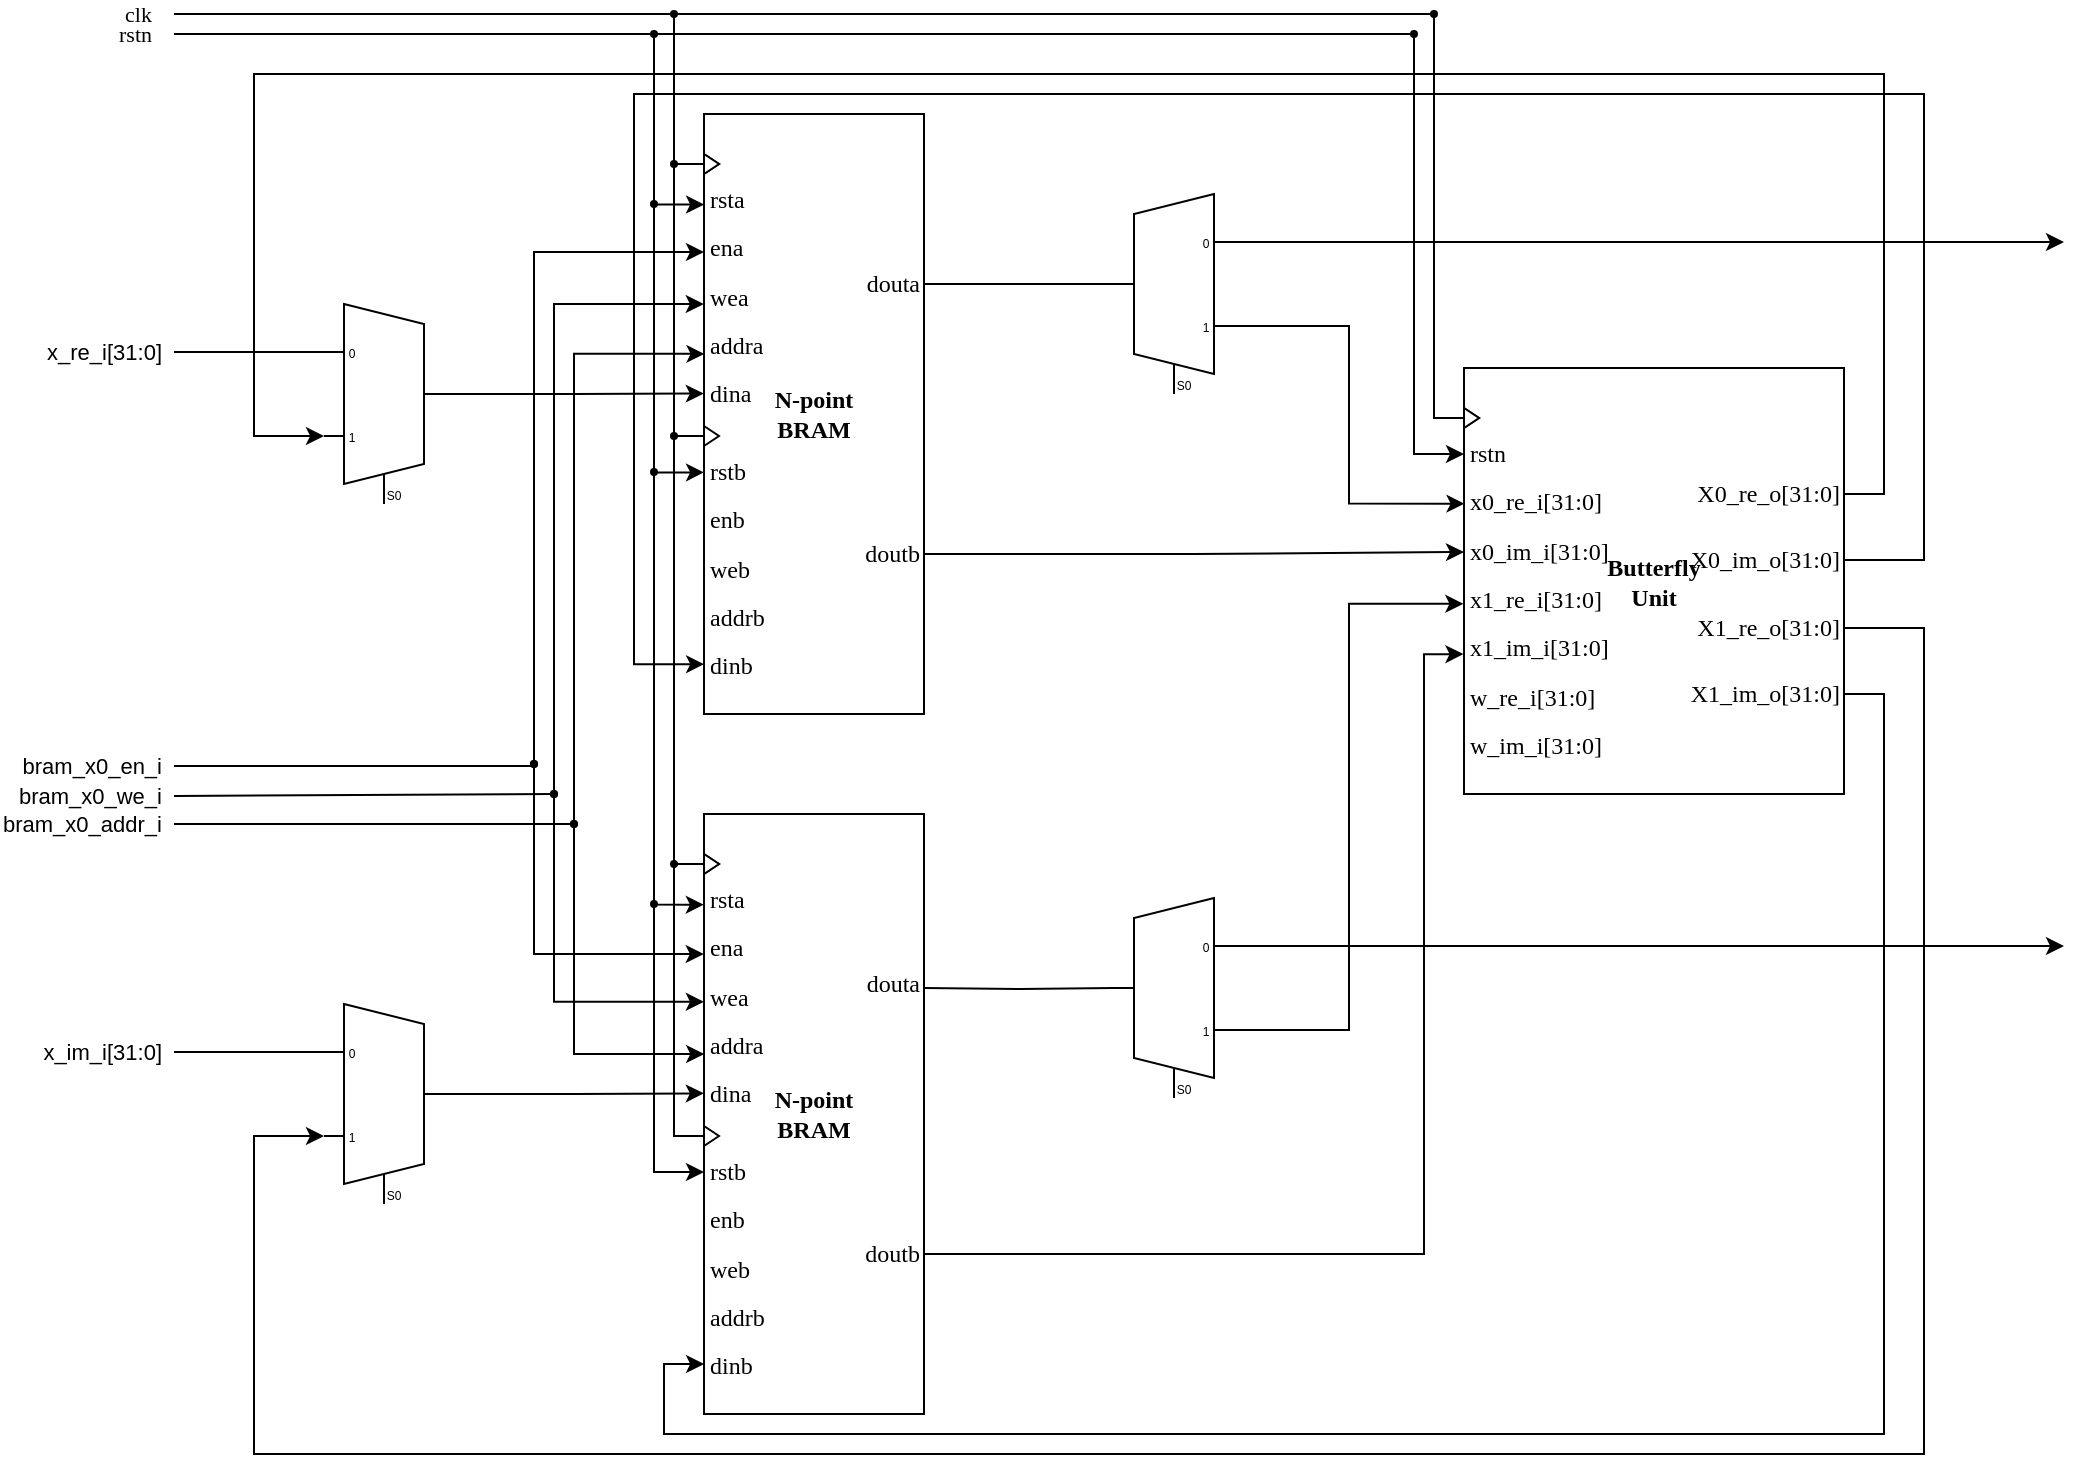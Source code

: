 <mxfile version="25.0.3">
  <diagram name="Page-1" id="Juiqj6YkxCS37qnOwY-p">
    <mxGraphModel dx="2284" dy="766" grid="1" gridSize="5" guides="1" tooltips="1" connect="1" arrows="1" fold="1" page="1" pageScale="1" pageWidth="850" pageHeight="1100" math="0" shadow="0">
      <root>
        <mxCell id="0" />
        <mxCell id="1" parent="0" />
        <mxCell id="6dm7ZZ2Ce49l9A71G7zG-26" value="rsta" style="text;html=1;align=left;verticalAlign=middle;resizable=0;points=[];autosize=1;strokeColor=none;fillColor=none;spacing=0;fontFamily=NewsGotT;spacingLeft=3;spacingRight=-10;spacingBottom=-2;spacingTop=-2;" vertex="1" parent="1">
          <mxGeometry x="310" y="128" width="25" height="20" as="geometry" />
        </mxCell>
        <mxCell id="6dm7ZZ2Ce49l9A71G7zG-27" value="" style="triangle;whiteSpace=wrap;html=1;fontFamily=NewsGotT;movable=1;resizable=1;rotatable=1;deletable=1;editable=1;locked=0;connectable=1;container=0;points=[];" vertex="1" parent="1">
          <mxGeometry x="310" y="115" width="7.5" height="10" as="geometry" />
        </mxCell>
        <mxCell id="6dm7ZZ2Ce49l9A71G7zG-28" value="ena" style="text;html=1;align=left;verticalAlign=middle;resizable=0;points=[];autosize=1;strokeColor=none;fillColor=none;spacing=0;fontFamily=NewsGotT;spacingLeft=3;spacingRight=-10;spacingBottom=-2;spacingTop=-2;" vertex="1" parent="1">
          <mxGeometry x="310" y="152" width="20" height="20" as="geometry" />
        </mxCell>
        <mxCell id="6dm7ZZ2Ce49l9A71G7zG-29" value="wea" style="text;html=1;align=left;verticalAlign=middle;resizable=0;points=[];autosize=1;strokeColor=none;fillColor=none;spacing=0;fontFamily=NewsGotT;spacingLeft=3;spacingRight=-10;spacingBottom=-2;spacingTop=-2;" vertex="1" parent="1">
          <mxGeometry x="310" y="177" width="25" height="20" as="geometry" />
        </mxCell>
        <mxCell id="6dm7ZZ2Ce49l9A71G7zG-30" value="addra" style="text;html=1;align=left;verticalAlign=middle;resizable=0;points=[];autosize=1;strokeColor=none;fillColor=none;fontFamily=NewsGotT;fontSize=12;fontColor=default;spacing=0;spacingLeft=3;spacingRight=-10;spacingBottom=-2;spacingTop=-2;" vertex="1" parent="1">
          <mxGeometry x="310" y="201" width="30" height="20" as="geometry" />
        </mxCell>
        <mxCell id="6dm7ZZ2Ce49l9A71G7zG-31" value="dina" style="text;html=1;align=left;verticalAlign=middle;resizable=0;points=[];autosize=1;strokeColor=none;fillColor=none;fontFamily=NewsGotT;fontSize=12;fontColor=default;spacing=0;spacingLeft=3;spacingRight=-10;spacingBottom=-2;spacingTop=-2;" vertex="1" parent="1">
          <mxGeometry x="310" y="225" width="25" height="20" as="geometry" />
        </mxCell>
        <mxCell id="6dm7ZZ2Ce49l9A71G7zG-32" value="" style="triangle;whiteSpace=wrap;html=1;fontFamily=NewsGotT;movable=1;resizable=1;rotatable=1;deletable=1;editable=1;locked=0;connectable=1;container=0;points=[[0,0.5,0,0,0]];" vertex="1" parent="1">
          <mxGeometry x="310" y="115" width="7.5" height="10" as="geometry" />
        </mxCell>
        <mxCell id="6dm7ZZ2Ce49l9A71G7zG-34" value="rstb" style="text;html=1;align=left;verticalAlign=middle;resizable=0;points=[];autosize=1;strokeColor=none;fillColor=none;spacing=0;fontFamily=NewsGotT;spacingLeft=3;spacingRight=-10;spacingBottom=-2;spacingTop=-2;" vertex="1" parent="1">
          <mxGeometry x="310" y="264" width="25" height="20" as="geometry" />
        </mxCell>
        <mxCell id="6dm7ZZ2Ce49l9A71G7zG-35" value="enb" style="text;html=1;align=left;verticalAlign=middle;resizable=0;points=[];autosize=1;strokeColor=none;fillColor=none;spacing=0;fontFamily=NewsGotT;spacingLeft=3;spacingRight=-10;spacingBottom=-2;spacingTop=-2;" vertex="1" parent="1">
          <mxGeometry x="310" y="288" width="20" height="20" as="geometry" />
        </mxCell>
        <mxCell id="6dm7ZZ2Ce49l9A71G7zG-36" value="web" style="text;html=1;align=left;verticalAlign=middle;resizable=0;points=[];autosize=1;strokeColor=none;fillColor=none;spacing=0;fontFamily=NewsGotT;spacingLeft=3;spacingRight=-10;spacingBottom=-2;spacingTop=-2;" vertex="1" parent="1">
          <mxGeometry x="310" y="313" width="25" height="20" as="geometry" />
        </mxCell>
        <mxCell id="6dm7ZZ2Ce49l9A71G7zG-37" value="addrb" style="text;html=1;align=left;verticalAlign=middle;resizable=0;points=[];autosize=1;strokeColor=none;fillColor=none;fontFamily=NewsGotT;fontSize=12;fontColor=default;spacing=0;spacingLeft=3;spacingRight=-10;spacingBottom=-2;spacingTop=-2;" vertex="1" parent="1">
          <mxGeometry x="310" y="337" width="30" height="20" as="geometry" />
        </mxCell>
        <mxCell id="6dm7ZZ2Ce49l9A71G7zG-38" value="dinb" style="text;html=1;align=left;verticalAlign=middle;resizable=0;points=[];autosize=1;strokeColor=none;fillColor=none;fontFamily=NewsGotT;fontSize=12;fontColor=default;spacing=0;spacingLeft=3;spacingRight=-10;spacingBottom=-2;spacingTop=-2;" vertex="1" parent="1">
          <mxGeometry x="310" y="361" width="25" height="20" as="geometry" />
        </mxCell>
        <mxCell id="6dm7ZZ2Ce49l9A71G7zG-39" value="" style="triangle;whiteSpace=wrap;html=1;fontFamily=NewsGotT;movable=1;resizable=1;rotatable=1;deletable=1;editable=1;locked=0;connectable=1;container=0;points=[[0,0.5,0,0,0]];" vertex="1" parent="1">
          <mxGeometry x="310" y="251" width="7.5" height="10" as="geometry" />
        </mxCell>
        <mxCell id="6dm7ZZ2Ce49l9A71G7zG-46" value="x_re_i[31:0]" style="edgeStyle=orthogonalEdgeStyle;rounded=0;orthogonalLoop=1;jettySize=auto;html=1;entryX=0;entryY=0.21;entryDx=0;entryDy=3;entryPerimeter=0;endArrow=none;endFill=0;align=right;" edge="1" parent="1" target="6dm7ZZ2Ce49l9A71G7zG-1">
          <mxGeometry x="-1" y="5" relative="1" as="geometry">
            <mxPoint x="40" y="209" as="sourcePoint" />
            <Array as="points">
              <mxPoint x="78" y="209" />
            </Array>
            <mxPoint x="-5" y="5" as="offset" />
          </mxGeometry>
        </mxCell>
        <mxCell id="6dm7ZZ2Ce49l9A71G7zG-1" value="" style="shadow=0;dashed=0;align=center;html=1;strokeWidth=1;shape=mxgraph.electrical.abstract.mux2;whiteSpace=wrap;fontFamily=NewsGotT;" vertex="1" parent="1">
          <mxGeometry x="115" y="185" width="60" height="100" as="geometry" />
        </mxCell>
        <mxCell id="6dm7ZZ2Ce49l9A71G7zG-2" value="&lt;b&gt;N-point&lt;br&gt;BRAM&lt;/b&gt;" style="rounded=0;whiteSpace=wrap;html=1;fontFamily=NewsGotT;verticalAlign=middle;" vertex="1" parent="1">
          <mxGeometry x="305" y="90" width="110" height="300" as="geometry" />
        </mxCell>
        <mxCell id="6dm7ZZ2Ce49l9A71G7zG-3" value="rsta" style="text;html=1;align=left;verticalAlign=middle;resizable=0;points=[];autosize=1;strokeColor=none;fillColor=none;spacing=0;fontFamily=NewsGotT;spacingLeft=3;spacingRight=-10;spacingBottom=-2;spacingTop=-2;" vertex="1" parent="1">
          <mxGeometry x="305" y="123" width="25" height="20" as="geometry" />
        </mxCell>
        <mxCell id="6dm7ZZ2Ce49l9A71G7zG-4" value="" style="triangle;whiteSpace=wrap;html=1;fontFamily=NewsGotT;movable=1;resizable=1;rotatable=1;deletable=1;editable=1;locked=0;connectable=1;container=0;points=[];" vertex="1" parent="1">
          <mxGeometry x="305" y="110" width="7.5" height="10" as="geometry" />
        </mxCell>
        <mxCell id="6dm7ZZ2Ce49l9A71G7zG-5" value="ena" style="text;html=1;align=left;verticalAlign=middle;resizable=0;points=[];autosize=1;strokeColor=none;fillColor=none;spacing=0;fontFamily=NewsGotT;spacingLeft=3;spacingRight=-10;spacingBottom=-2;spacingTop=-2;" vertex="1" parent="1">
          <mxGeometry x="305" y="147" width="20" height="20" as="geometry" />
        </mxCell>
        <mxCell id="6dm7ZZ2Ce49l9A71G7zG-6" value="wea" style="text;html=1;align=left;verticalAlign=middle;resizable=0;points=[];autosize=1;strokeColor=none;fillColor=none;spacing=0;fontFamily=NewsGotT;spacingLeft=3;spacingRight=-10;spacingBottom=-2;spacingTop=-2;" vertex="1" parent="1">
          <mxGeometry x="305" y="172" width="25" height="20" as="geometry" />
        </mxCell>
        <mxCell id="6dm7ZZ2Ce49l9A71G7zG-7" value="addra" style="text;html=1;align=left;verticalAlign=middle;resizable=0;points=[];autosize=1;strokeColor=none;fillColor=none;fontFamily=NewsGotT;fontSize=12;fontColor=default;spacing=0;spacingLeft=3;spacingRight=-10;spacingBottom=-2;spacingTop=-2;" vertex="1" parent="1">
          <mxGeometry x="305" y="196" width="30" height="20" as="geometry" />
        </mxCell>
        <mxCell id="6dm7ZZ2Ce49l9A71G7zG-8" value="dina" style="text;html=1;align=left;verticalAlign=middle;resizable=0;points=[];autosize=1;strokeColor=none;fillColor=none;fontFamily=NewsGotT;fontSize=12;fontColor=default;spacing=0;spacingLeft=3;spacingRight=-10;spacingBottom=-2;spacingTop=-2;" vertex="1" parent="1">
          <mxGeometry x="305" y="220" width="25" height="20" as="geometry" />
        </mxCell>
        <mxCell id="6dm7ZZ2Ce49l9A71G7zG-9" value="" style="triangle;whiteSpace=wrap;html=1;fontFamily=NewsGotT;movable=1;resizable=1;rotatable=1;deletable=1;editable=1;locked=0;connectable=1;container=0;points=[[0,0.5,0,0,0]];" vertex="1" parent="1">
          <mxGeometry x="305" y="110" width="7.5" height="10" as="geometry" />
        </mxCell>
        <mxCell id="6dm7ZZ2Ce49l9A71G7zG-11" value="douta" style="text;html=1;align=right;verticalAlign=middle;resizable=0;points=[];autosize=1;strokeColor=none;fillColor=none;fontFamily=NewsGotT;fontSize=12;fontColor=default;spacing=0;spacingRight=3;spacingLeft=-9;spacingBottom=-2;spacingTop=-2;" vertex="1" parent="1">
          <mxGeometry x="385" y="165" width="30" height="20" as="geometry" />
        </mxCell>
        <mxCell id="6dm7ZZ2Ce49l9A71G7zG-12" value="rstb" style="text;html=1;align=left;verticalAlign=middle;resizable=0;points=[];autosize=1;strokeColor=none;fillColor=none;spacing=0;fontFamily=NewsGotT;spacingLeft=3;spacingRight=-10;spacingBottom=-2;spacingTop=-2;" vertex="1" parent="1">
          <mxGeometry x="305" y="259" width="25" height="20" as="geometry" />
        </mxCell>
        <mxCell id="6dm7ZZ2Ce49l9A71G7zG-13" value="enb" style="text;html=1;align=left;verticalAlign=middle;resizable=0;points=[];autosize=1;strokeColor=none;fillColor=none;spacing=0;fontFamily=NewsGotT;spacingLeft=3;spacingRight=-10;spacingBottom=-2;spacingTop=-2;" vertex="1" parent="1">
          <mxGeometry x="305" y="283" width="20" height="20" as="geometry" />
        </mxCell>
        <mxCell id="6dm7ZZ2Ce49l9A71G7zG-14" value="web" style="text;html=1;align=left;verticalAlign=middle;resizable=0;points=[];autosize=1;strokeColor=none;fillColor=none;spacing=0;fontFamily=NewsGotT;spacingLeft=3;spacingRight=-10;spacingBottom=-2;spacingTop=-2;" vertex="1" parent="1">
          <mxGeometry x="305" y="308" width="25" height="20" as="geometry" />
        </mxCell>
        <mxCell id="6dm7ZZ2Ce49l9A71G7zG-15" value="addrb" style="text;html=1;align=left;verticalAlign=middle;resizable=0;points=[];autosize=1;strokeColor=none;fillColor=none;fontFamily=NewsGotT;fontSize=12;fontColor=default;spacing=0;spacingLeft=3;spacingRight=-10;spacingBottom=-2;spacingTop=-2;" vertex="1" parent="1">
          <mxGeometry x="305" y="332" width="30" height="20" as="geometry" />
        </mxCell>
        <mxCell id="6dm7ZZ2Ce49l9A71G7zG-16" value="dinb" style="text;html=1;align=left;verticalAlign=middle;resizable=0;points=[];autosize=1;strokeColor=none;fillColor=none;fontFamily=NewsGotT;fontSize=12;fontColor=default;spacing=0;spacingLeft=3;spacingRight=-10;spacingBottom=-2;spacingTop=-2;" vertex="1" parent="1">
          <mxGeometry x="305" y="356" width="25" height="20" as="geometry" />
        </mxCell>
        <mxCell id="6dm7ZZ2Ce49l9A71G7zG-17" value="" style="triangle;whiteSpace=wrap;html=1;fontFamily=NewsGotT;movable=1;resizable=1;rotatable=1;deletable=1;editable=1;locked=0;connectable=1;container=0;points=[[0,0.5,0,0,0]];" vertex="1" parent="1">
          <mxGeometry x="305" y="246" width="7.5" height="10" as="geometry" />
        </mxCell>
        <mxCell id="6dm7ZZ2Ce49l9A71G7zG-18" value="doutb" style="text;html=1;align=right;verticalAlign=middle;resizable=0;points=[];autosize=1;strokeColor=none;fillColor=none;fontFamily=NewsGotT;fontSize=12;fontColor=default;spacing=0;spacingRight=3;spacingLeft=-9;spacingBottom=-2;spacingTop=-2;" vertex="1" parent="1">
          <mxGeometry x="385" y="300" width="30" height="20" as="geometry" />
        </mxCell>
        <mxCell id="6dm7ZZ2Ce49l9A71G7zG-19" value="clk" style="endArrow=none;html=1;rounded=0;align=right;fontFamily=NewsGotT;" edge="1" parent="1">
          <mxGeometry x="-1" y="-10" width="50" height="50" relative="1" as="geometry">
            <mxPoint x="40" y="40" as="sourcePoint" />
            <mxPoint x="670" y="40" as="targetPoint" />
            <mxPoint x="-10" y="-10" as="offset" />
          </mxGeometry>
        </mxCell>
        <mxCell id="6dm7ZZ2Ce49l9A71G7zG-20" value="rstn" style="endArrow=none;html=1;rounded=0;align=right;labelBackgroundColor=none;fontFamily=NewsGotT;" edge="1" parent="1">
          <mxGeometry x="-1" y="-10" width="50" height="50" relative="1" as="geometry">
            <mxPoint x="40" y="50" as="sourcePoint" />
            <mxPoint x="660" y="50" as="targetPoint" />
            <mxPoint x="-10" y="-10" as="offset" />
          </mxGeometry>
        </mxCell>
        <mxCell id="6dm7ZZ2Ce49l9A71G7zG-21" value="" style="endArrow=none;html=1;rounded=0;entryX=0;entryY=0.5;entryDx=0;entryDy=0;entryPerimeter=0;edgeStyle=orthogonalEdgeStyle;startArrow=oval;startFill=1;startSize=3;" edge="1" parent="1" target="6dm7ZZ2Ce49l9A71G7zG-9">
          <mxGeometry width="50" height="50" relative="1" as="geometry">
            <mxPoint x="290" y="40" as="sourcePoint" />
            <mxPoint x="285" y="120" as="targetPoint" />
            <Array as="points">
              <mxPoint x="290" y="40" />
              <mxPoint x="290" y="115" />
            </Array>
          </mxGeometry>
        </mxCell>
        <mxCell id="6dm7ZZ2Ce49l9A71G7zG-22" value="" style="endArrow=none;html=1;rounded=0;entryX=0;entryY=0.5;entryDx=0;entryDy=0;entryPerimeter=0;edgeStyle=orthogonalEdgeStyle;startArrow=oval;startFill=1;startSize=3;fontFamily=NewsGotT;" edge="1" parent="1" target="6dm7ZZ2Ce49l9A71G7zG-17">
          <mxGeometry width="50" height="50" relative="1" as="geometry">
            <mxPoint x="290" y="115" as="sourcePoint" />
            <mxPoint x="305" y="190" as="targetPoint" />
            <Array as="points">
              <mxPoint x="290" y="115" />
              <mxPoint x="290" y="251" />
            </Array>
          </mxGeometry>
        </mxCell>
        <mxCell id="6dm7ZZ2Ce49l9A71G7zG-23" value="" style="endArrow=classic;html=1;rounded=0;edgeStyle=orthogonalEdgeStyle;startArrow=oval;startFill=1;startSize=3;entryX=0.002;entryY=0.612;entryDx=0;entryDy=0;entryPerimeter=0;endFill=1;" edge="1" parent="1" target="6dm7ZZ2Ce49l9A71G7zG-3">
          <mxGeometry width="50" height="50" relative="1" as="geometry">
            <mxPoint x="280" y="50" as="sourcePoint" />
            <mxPoint x="305" y="134" as="targetPoint" />
            <Array as="points">
              <mxPoint x="280" y="50" />
              <mxPoint x="280" y="135" />
            </Array>
          </mxGeometry>
        </mxCell>
        <mxCell id="6dm7ZZ2Ce49l9A71G7zG-24" value="" style="endArrow=classic;html=1;rounded=0;edgeStyle=orthogonalEdgeStyle;startArrow=oval;startFill=1;startSize=3;entryX=0.001;entryY=0.51;entryDx=0;entryDy=0;entryPerimeter=0;endFill=1;fontFamily=NewsGotT;" edge="1" parent="1" target="6dm7ZZ2Ce49l9A71G7zG-12">
          <mxGeometry width="50" height="50" relative="1" as="geometry">
            <mxPoint x="280" y="134.99" as="sourcePoint" />
            <mxPoint x="305" y="219.99" as="targetPoint" />
            <Array as="points">
              <mxPoint x="280" y="269" />
            </Array>
          </mxGeometry>
        </mxCell>
        <mxCell id="6dm7ZZ2Ce49l9A71G7zG-42" style="edgeStyle=orthogonalEdgeStyle;rounded=0;orthogonalLoop=1;jettySize=auto;html=1;exitX=1;exitY=0.5;exitDx=0;exitDy=-5;exitPerimeter=0;entryX=-0.005;entryY=0.489;entryDx=0;entryDy=0;entryPerimeter=0;" edge="1" parent="1" source="6dm7ZZ2Ce49l9A71G7zG-1" target="6dm7ZZ2Ce49l9A71G7zG-8">
          <mxGeometry relative="1" as="geometry" />
        </mxCell>
        <mxCell id="6dm7ZZ2Ce49l9A71G7zG-117" style="edgeStyle=orthogonalEdgeStyle;rounded=0;orthogonalLoop=1;jettySize=auto;html=1;exitX=1;exitY=0.21;exitDx=0;exitDy=3;exitPerimeter=0;" edge="1" parent="1" source="6dm7ZZ2Ce49l9A71G7zG-44">
          <mxGeometry relative="1" as="geometry">
            <mxPoint x="985" y="154" as="targetPoint" />
          </mxGeometry>
        </mxCell>
        <mxCell id="6dm7ZZ2Ce49l9A71G7zG-44" value="" style="shadow=0;dashed=0;align=center;html=1;strokeWidth=1;shape=mxgraph.electrical.abstract.mux2;operation=demux;whiteSpace=wrap;fontFamily=NewsGotT;" vertex="1" parent="1">
          <mxGeometry x="510" y="130" width="60" height="100" as="geometry" />
        </mxCell>
        <mxCell id="6dm7ZZ2Ce49l9A71G7zG-45" style="edgeStyle=orthogonalEdgeStyle;rounded=0;orthogonalLoop=1;jettySize=auto;html=1;entryX=0;entryY=0.45;entryDx=0;entryDy=0;entryPerimeter=0;endArrow=none;endFill=0;" edge="1" parent="1" source="6dm7ZZ2Ce49l9A71G7zG-11" target="6dm7ZZ2Ce49l9A71G7zG-44">
          <mxGeometry relative="1" as="geometry" />
        </mxCell>
        <mxCell id="6dm7ZZ2Ce49l9A71G7zG-47" value="rsta" style="text;html=1;align=left;verticalAlign=middle;resizable=0;points=[];autosize=1;strokeColor=none;fillColor=none;spacing=0;fontFamily=NewsGotT;spacingLeft=3;spacingRight=-10;spacingBottom=-2;spacingTop=-2;" vertex="1" parent="1">
          <mxGeometry x="310" y="478" width="25" height="20" as="geometry" />
        </mxCell>
        <mxCell id="6dm7ZZ2Ce49l9A71G7zG-48" value="" style="triangle;whiteSpace=wrap;html=1;fontFamily=NewsGotT;movable=1;resizable=1;rotatable=1;deletable=1;editable=1;locked=0;connectable=1;container=0;points=[];" vertex="1" parent="1">
          <mxGeometry x="310" y="465" width="7.5" height="10" as="geometry" />
        </mxCell>
        <mxCell id="6dm7ZZ2Ce49l9A71G7zG-49" value="ena" style="text;html=1;align=left;verticalAlign=middle;resizable=0;points=[];autosize=1;strokeColor=none;fillColor=none;spacing=0;fontFamily=NewsGotT;spacingLeft=3;spacingRight=-10;spacingBottom=-2;spacingTop=-2;" vertex="1" parent="1">
          <mxGeometry x="310" y="502" width="20" height="20" as="geometry" />
        </mxCell>
        <mxCell id="6dm7ZZ2Ce49l9A71G7zG-50" value="wea" style="text;html=1;align=left;verticalAlign=middle;resizable=0;points=[];autosize=1;strokeColor=none;fillColor=none;spacing=0;fontFamily=NewsGotT;spacingLeft=3;spacingRight=-10;spacingBottom=-2;spacingTop=-2;" vertex="1" parent="1">
          <mxGeometry x="310" y="527" width="25" height="20" as="geometry" />
        </mxCell>
        <mxCell id="6dm7ZZ2Ce49l9A71G7zG-51" value="addra" style="text;html=1;align=left;verticalAlign=middle;resizable=0;points=[];autosize=1;strokeColor=none;fillColor=none;fontFamily=NewsGotT;fontSize=12;fontColor=default;spacing=0;spacingLeft=3;spacingRight=-10;spacingBottom=-2;spacingTop=-2;" vertex="1" parent="1">
          <mxGeometry x="310" y="551" width="30" height="20" as="geometry" />
        </mxCell>
        <mxCell id="6dm7ZZ2Ce49l9A71G7zG-52" value="dina" style="text;html=1;align=left;verticalAlign=middle;resizable=0;points=[];autosize=1;strokeColor=none;fillColor=none;fontFamily=NewsGotT;fontSize=12;fontColor=default;spacing=0;spacingLeft=3;spacingRight=-10;spacingBottom=-2;spacingTop=-2;" vertex="1" parent="1">
          <mxGeometry x="310" y="575" width="25" height="20" as="geometry" />
        </mxCell>
        <mxCell id="6dm7ZZ2Ce49l9A71G7zG-53" value="" style="triangle;whiteSpace=wrap;html=1;fontFamily=NewsGotT;movable=1;resizable=1;rotatable=1;deletable=1;editable=1;locked=0;connectable=1;container=0;points=[[0,0.5,0,0,0]];" vertex="1" parent="1">
          <mxGeometry x="310" y="465" width="7.5" height="10" as="geometry" />
        </mxCell>
        <mxCell id="6dm7ZZ2Ce49l9A71G7zG-54" value="rstb" style="text;html=1;align=left;verticalAlign=middle;resizable=0;points=[];autosize=1;strokeColor=none;fillColor=none;spacing=0;fontFamily=NewsGotT;spacingLeft=3;spacingRight=-10;spacingBottom=-2;spacingTop=-2;" vertex="1" parent="1">
          <mxGeometry x="310" y="614" width="25" height="20" as="geometry" />
        </mxCell>
        <mxCell id="6dm7ZZ2Ce49l9A71G7zG-55" value="enb" style="text;html=1;align=left;verticalAlign=middle;resizable=0;points=[];autosize=1;strokeColor=none;fillColor=none;spacing=0;fontFamily=NewsGotT;spacingLeft=3;spacingRight=-10;spacingBottom=-2;spacingTop=-2;" vertex="1" parent="1">
          <mxGeometry x="310" y="638" width="20" height="20" as="geometry" />
        </mxCell>
        <mxCell id="6dm7ZZ2Ce49l9A71G7zG-56" value="web" style="text;html=1;align=left;verticalAlign=middle;resizable=0;points=[];autosize=1;strokeColor=none;fillColor=none;spacing=0;fontFamily=NewsGotT;spacingLeft=3;spacingRight=-10;spacingBottom=-2;spacingTop=-2;" vertex="1" parent="1">
          <mxGeometry x="310" y="663" width="25" height="20" as="geometry" />
        </mxCell>
        <mxCell id="6dm7ZZ2Ce49l9A71G7zG-57" value="addrb" style="text;html=1;align=left;verticalAlign=middle;resizable=0;points=[];autosize=1;strokeColor=none;fillColor=none;fontFamily=NewsGotT;fontSize=12;fontColor=default;spacing=0;spacingLeft=3;spacingRight=-10;spacingBottom=-2;spacingTop=-2;" vertex="1" parent="1">
          <mxGeometry x="310" y="687" width="30" height="20" as="geometry" />
        </mxCell>
        <mxCell id="6dm7ZZ2Ce49l9A71G7zG-58" value="dinb" style="text;html=1;align=left;verticalAlign=middle;resizable=0;points=[];autosize=1;strokeColor=none;fillColor=none;fontFamily=NewsGotT;fontSize=12;fontColor=default;spacing=0;spacingLeft=3;spacingRight=-10;spacingBottom=-2;spacingTop=-2;" vertex="1" parent="1">
          <mxGeometry x="310" y="711" width="25" height="20" as="geometry" />
        </mxCell>
        <mxCell id="6dm7ZZ2Ce49l9A71G7zG-59" value="" style="triangle;whiteSpace=wrap;html=1;fontFamily=NewsGotT;movable=1;resizable=1;rotatable=1;deletable=1;editable=1;locked=0;connectable=1;container=0;points=[[0,0.5,0,0,0]];" vertex="1" parent="1">
          <mxGeometry x="310" y="601" width="7.5" height="10" as="geometry" />
        </mxCell>
        <mxCell id="6dm7ZZ2Ce49l9A71G7zG-60" value="&lt;b&gt;N-point&lt;br&gt;BRAM&lt;/b&gt;" style="rounded=0;whiteSpace=wrap;html=1;fontFamily=NewsGotT;verticalAlign=middle;" vertex="1" parent="1">
          <mxGeometry x="305" y="440" width="110" height="300" as="geometry" />
        </mxCell>
        <mxCell id="6dm7ZZ2Ce49l9A71G7zG-61" value="rsta" style="text;html=1;align=left;verticalAlign=middle;resizable=0;points=[];autosize=1;strokeColor=none;fillColor=none;spacing=0;fontFamily=NewsGotT;spacingLeft=3;spacingRight=-10;spacingBottom=-2;spacingTop=-2;" vertex="1" parent="1">
          <mxGeometry x="305" y="473" width="25" height="20" as="geometry" />
        </mxCell>
        <mxCell id="6dm7ZZ2Ce49l9A71G7zG-62" value="" style="triangle;whiteSpace=wrap;html=1;fontFamily=NewsGotT;movable=1;resizable=1;rotatable=1;deletable=1;editable=1;locked=0;connectable=1;container=0;points=[];" vertex="1" parent="1">
          <mxGeometry x="305" y="460" width="7.5" height="10" as="geometry" />
        </mxCell>
        <mxCell id="6dm7ZZ2Ce49l9A71G7zG-63" value="ena" style="text;html=1;align=left;verticalAlign=middle;resizable=0;points=[];autosize=1;strokeColor=none;fillColor=none;spacing=0;fontFamily=NewsGotT;spacingLeft=3;spacingRight=-10;spacingBottom=-2;spacingTop=-2;" vertex="1" parent="1">
          <mxGeometry x="305" y="497" width="20" height="20" as="geometry" />
        </mxCell>
        <mxCell id="6dm7ZZ2Ce49l9A71G7zG-64" value="wea" style="text;html=1;align=left;verticalAlign=middle;resizable=0;points=[];autosize=1;strokeColor=none;fillColor=none;spacing=0;fontFamily=NewsGotT;spacingLeft=3;spacingRight=-10;spacingBottom=-2;spacingTop=-2;" vertex="1" parent="1">
          <mxGeometry x="305" y="522" width="25" height="20" as="geometry" />
        </mxCell>
        <mxCell id="6dm7ZZ2Ce49l9A71G7zG-65" value="addra" style="text;html=1;align=left;verticalAlign=middle;resizable=0;points=[];autosize=1;strokeColor=none;fillColor=none;fontFamily=NewsGotT;fontSize=12;fontColor=default;spacing=0;spacingLeft=3;spacingRight=-10;spacingBottom=-2;spacingTop=-2;" vertex="1" parent="1">
          <mxGeometry x="305" y="546" width="30" height="20" as="geometry" />
        </mxCell>
        <mxCell id="6dm7ZZ2Ce49l9A71G7zG-66" value="dina" style="text;html=1;align=left;verticalAlign=middle;resizable=0;points=[];autosize=1;strokeColor=none;fillColor=none;fontFamily=NewsGotT;fontSize=12;fontColor=default;spacing=0;spacingLeft=3;spacingRight=-10;spacingBottom=-2;spacingTop=-2;" vertex="1" parent="1">
          <mxGeometry x="305" y="570" width="25" height="20" as="geometry" />
        </mxCell>
        <mxCell id="6dm7ZZ2Ce49l9A71G7zG-67" value="" style="triangle;whiteSpace=wrap;html=1;fontFamily=NewsGotT;movable=1;resizable=1;rotatable=1;deletable=1;editable=1;locked=0;connectable=1;container=0;points=[[0,0.5,0,0,0]];" vertex="1" parent="1">
          <mxGeometry x="305" y="460" width="7.5" height="10" as="geometry" />
        </mxCell>
        <mxCell id="6dm7ZZ2Ce49l9A71G7zG-68" value="douta" style="text;html=1;align=right;verticalAlign=middle;resizable=0;points=[];autosize=1;strokeColor=none;fillColor=none;fontFamily=NewsGotT;fontSize=12;fontColor=default;spacing=0;spacingRight=3;spacingLeft=-9;spacingBottom=-2;spacingTop=-2;" vertex="1" parent="1">
          <mxGeometry x="385" y="515" width="30" height="20" as="geometry" />
        </mxCell>
        <mxCell id="6dm7ZZ2Ce49l9A71G7zG-69" value="rstb" style="text;html=1;align=left;verticalAlign=middle;resizable=0;points=[];autosize=1;strokeColor=none;fillColor=none;spacing=0;fontFamily=NewsGotT;spacingLeft=3;spacingRight=-10;spacingBottom=-2;spacingTop=-2;" vertex="1" parent="1">
          <mxGeometry x="305" y="609" width="25" height="20" as="geometry" />
        </mxCell>
        <mxCell id="6dm7ZZ2Ce49l9A71G7zG-70" value="enb" style="text;html=1;align=left;verticalAlign=middle;resizable=0;points=[];autosize=1;strokeColor=none;fillColor=none;spacing=0;fontFamily=NewsGotT;spacingLeft=3;spacingRight=-10;spacingBottom=-2;spacingTop=-2;" vertex="1" parent="1">
          <mxGeometry x="305" y="633" width="20" height="20" as="geometry" />
        </mxCell>
        <mxCell id="6dm7ZZ2Ce49l9A71G7zG-71" value="web" style="text;html=1;align=left;verticalAlign=middle;resizable=0;points=[];autosize=1;strokeColor=none;fillColor=none;spacing=0;fontFamily=NewsGotT;spacingLeft=3;spacingRight=-10;spacingBottom=-2;spacingTop=-2;" vertex="1" parent="1">
          <mxGeometry x="305" y="658" width="25" height="20" as="geometry" />
        </mxCell>
        <mxCell id="6dm7ZZ2Ce49l9A71G7zG-72" value="addrb" style="text;html=1;align=left;verticalAlign=middle;resizable=0;points=[];autosize=1;strokeColor=none;fillColor=none;fontFamily=NewsGotT;fontSize=12;fontColor=default;spacing=0;spacingLeft=3;spacingRight=-10;spacingBottom=-2;spacingTop=-2;" vertex="1" parent="1">
          <mxGeometry x="305" y="682" width="30" height="20" as="geometry" />
        </mxCell>
        <mxCell id="6dm7ZZ2Ce49l9A71G7zG-73" value="dinb" style="text;html=1;align=left;verticalAlign=middle;resizable=0;points=[];autosize=1;strokeColor=none;fillColor=none;fontFamily=NewsGotT;fontSize=12;fontColor=default;spacing=0;spacingLeft=3;spacingRight=-10;spacingBottom=-2;spacingTop=-2;" vertex="1" parent="1">
          <mxGeometry x="305" y="706" width="25" height="20" as="geometry" />
        </mxCell>
        <mxCell id="6dm7ZZ2Ce49l9A71G7zG-74" value="" style="triangle;whiteSpace=wrap;html=1;fontFamily=NewsGotT;movable=1;resizable=1;rotatable=1;deletable=1;editable=1;locked=0;connectable=1;container=0;points=[[0,0.5,0,0,0]];" vertex="1" parent="1">
          <mxGeometry x="305" y="596" width="7.5" height="10" as="geometry" />
        </mxCell>
        <mxCell id="6dm7ZZ2Ce49l9A71G7zG-75" value="doutb" style="text;html=1;align=right;verticalAlign=middle;resizable=0;points=[];autosize=1;strokeColor=none;fillColor=none;fontFamily=NewsGotT;fontSize=12;fontColor=default;spacing=0;spacingRight=3;spacingLeft=-9;spacingBottom=-2;spacingTop=-2;" vertex="1" parent="1">
          <mxGeometry x="385" y="650" width="30" height="20" as="geometry" />
        </mxCell>
        <mxCell id="6dm7ZZ2Ce49l9A71G7zG-76" value="" style="endArrow=classic;html=1;rounded=0;edgeStyle=orthogonalEdgeStyle;startArrow=oval;startFill=1;startSize=3;entryX=-0.004;entryY=0.617;entryDx=0;entryDy=0;entryPerimeter=0;endFill=1;fontFamily=NewsGotT;" edge="1" parent="1" target="6dm7ZZ2Ce49l9A71G7zG-61">
          <mxGeometry width="50" height="50" relative="1" as="geometry">
            <mxPoint x="280" y="269" as="sourcePoint" />
            <mxPoint x="305" y="403.01" as="targetPoint" />
            <Array as="points">
              <mxPoint x="280" y="485" />
            </Array>
          </mxGeometry>
        </mxCell>
        <mxCell id="6dm7ZZ2Ce49l9A71G7zG-77" value="" style="endArrow=classic;html=1;rounded=0;edgeStyle=orthogonalEdgeStyle;startArrow=oval;startFill=1;startSize=3;entryX=0.001;entryY=0.51;entryDx=0;entryDy=0;entryPerimeter=0;endFill=1;fontFamily=NewsGotT;" edge="1" parent="1">
          <mxGeometry width="50" height="50" relative="1" as="geometry">
            <mxPoint x="280" y="485" as="sourcePoint" />
            <mxPoint x="305" y="619.01" as="targetPoint" />
            <Array as="points">
              <mxPoint x="280" y="619.01" />
            </Array>
          </mxGeometry>
        </mxCell>
        <mxCell id="6dm7ZZ2Ce49l9A71G7zG-78" value="" style="endArrow=none;html=1;rounded=0;entryX=0;entryY=0.5;entryDx=0;entryDy=0;entryPerimeter=0;edgeStyle=orthogonalEdgeStyle;startArrow=oval;startFill=1;startSize=3;fontFamily=NewsGotT;" edge="1" parent="1" target="6dm7ZZ2Ce49l9A71G7zG-67">
          <mxGeometry width="50" height="50" relative="1" as="geometry">
            <mxPoint x="290" y="251" as="sourcePoint" />
            <mxPoint x="305" y="387" as="targetPoint" />
            <Array as="points">
              <mxPoint x="290" y="465" />
            </Array>
          </mxGeometry>
        </mxCell>
        <mxCell id="6dm7ZZ2Ce49l9A71G7zG-79" value="" style="endArrow=none;html=1;rounded=0;entryX=0;entryY=0.5;entryDx=0;entryDy=0;entryPerimeter=0;edgeStyle=orthogonalEdgeStyle;startArrow=oval;startFill=1;startSize=3;fontFamily=NewsGotT;" edge="1" parent="1">
          <mxGeometry width="50" height="50" relative="1" as="geometry">
            <mxPoint x="290" y="465" as="sourcePoint" />
            <mxPoint x="305" y="601" as="targetPoint" />
            <Array as="points">
              <mxPoint x="290" y="465" />
              <mxPoint x="290" y="601" />
            </Array>
          </mxGeometry>
        </mxCell>
        <mxCell id="6dm7ZZ2Ce49l9A71G7zG-81" value="x_im_i[31:0]" style="edgeStyle=orthogonalEdgeStyle;rounded=0;orthogonalLoop=1;jettySize=auto;html=1;entryX=0;entryY=0.21;entryDx=0;entryDy=3;entryPerimeter=0;endArrow=none;endFill=0;align=right;" edge="1" parent="1" target="6dm7ZZ2Ce49l9A71G7zG-82">
          <mxGeometry x="-1" y="5" relative="1" as="geometry">
            <mxPoint x="40" y="559" as="sourcePoint" />
            <Array as="points">
              <mxPoint x="78" y="559" />
            </Array>
            <mxPoint x="-5" y="5" as="offset" />
          </mxGeometry>
        </mxCell>
        <mxCell id="6dm7ZZ2Ce49l9A71G7zG-82" value="" style="shadow=0;dashed=0;align=center;html=1;strokeWidth=1;shape=mxgraph.electrical.abstract.mux2;whiteSpace=wrap;fontFamily=NewsGotT;" vertex="1" parent="1">
          <mxGeometry x="115" y="535" width="60" height="100" as="geometry" />
        </mxCell>
        <mxCell id="6dm7ZZ2Ce49l9A71G7zG-83" style="edgeStyle=orthogonalEdgeStyle;rounded=0;orthogonalLoop=1;jettySize=auto;html=1;exitX=1;exitY=0.5;exitDx=0;exitDy=-5;exitPerimeter=0;entryX=-0.004;entryY=0.484;entryDx=0;entryDy=0;entryPerimeter=0;" edge="1" parent="1" source="6dm7ZZ2Ce49l9A71G7zG-82" target="6dm7ZZ2Ce49l9A71G7zG-66">
          <mxGeometry relative="1" as="geometry" />
        </mxCell>
        <mxCell id="6dm7ZZ2Ce49l9A71G7zG-118" style="edgeStyle=orthogonalEdgeStyle;rounded=0;orthogonalLoop=1;jettySize=auto;html=1;exitX=1;exitY=0.21;exitDx=0;exitDy=3;exitPerimeter=0;" edge="1" parent="1" source="6dm7ZZ2Ce49l9A71G7zG-84">
          <mxGeometry relative="1" as="geometry">
            <mxPoint x="985" y="506" as="targetPoint" />
            <Array as="points">
              <mxPoint x="980" y="506" />
              <mxPoint x="980" y="506" />
            </Array>
          </mxGeometry>
        </mxCell>
        <mxCell id="6dm7ZZ2Ce49l9A71G7zG-84" value="" style="shadow=0;dashed=0;align=center;html=1;strokeWidth=1;shape=mxgraph.electrical.abstract.mux2;operation=demux;whiteSpace=wrap;fontFamily=NewsGotT;" vertex="1" parent="1">
          <mxGeometry x="510" y="482" width="60" height="100" as="geometry" />
        </mxCell>
        <mxCell id="6dm7ZZ2Ce49l9A71G7zG-85" style="edgeStyle=orthogonalEdgeStyle;rounded=0;orthogonalLoop=1;jettySize=auto;html=1;entryX=0;entryY=0.45;entryDx=0;entryDy=0;entryPerimeter=0;endArrow=none;endFill=0;" edge="1" parent="1" target="6dm7ZZ2Ce49l9A71G7zG-84">
          <mxGeometry relative="1" as="geometry">
            <mxPoint x="415" y="527" as="sourcePoint" />
          </mxGeometry>
        </mxCell>
        <mxCell id="6dm7ZZ2Ce49l9A71G7zG-87" value="rsta" style="text;html=1;align=left;verticalAlign=middle;resizable=0;points=[];autosize=1;strokeColor=none;fillColor=none;spacing=0;fontFamily=NewsGotT;spacingLeft=3;spacingRight=-10;spacingBottom=-2;spacingTop=-2;" vertex="1" parent="1">
          <mxGeometry x="690" y="255" width="25" height="20" as="geometry" />
        </mxCell>
        <mxCell id="6dm7ZZ2Ce49l9A71G7zG-88" value="" style="triangle;whiteSpace=wrap;html=1;fontFamily=NewsGotT;movable=1;resizable=1;rotatable=1;deletable=1;editable=1;locked=0;connectable=1;container=0;points=[];" vertex="1" parent="1">
          <mxGeometry x="690" y="242" width="7.5" height="10" as="geometry" />
        </mxCell>
        <mxCell id="6dm7ZZ2Ce49l9A71G7zG-89" value="ena" style="text;html=1;align=left;verticalAlign=middle;resizable=0;points=[];autosize=1;strokeColor=none;fillColor=none;spacing=0;fontFamily=NewsGotT;spacingLeft=3;spacingRight=-10;spacingBottom=-2;spacingTop=-2;" vertex="1" parent="1">
          <mxGeometry x="690" y="279" width="20" height="20" as="geometry" />
        </mxCell>
        <mxCell id="6dm7ZZ2Ce49l9A71G7zG-90" value="wea" style="text;html=1;align=left;verticalAlign=middle;resizable=0;points=[];autosize=1;strokeColor=none;fillColor=none;spacing=0;fontFamily=NewsGotT;spacingLeft=3;spacingRight=-10;spacingBottom=-2;spacingTop=-2;" vertex="1" parent="1">
          <mxGeometry x="690" y="304" width="25" height="20" as="geometry" />
        </mxCell>
        <mxCell id="6dm7ZZ2Ce49l9A71G7zG-91" value="addra" style="text;html=1;align=left;verticalAlign=middle;resizable=0;points=[];autosize=1;strokeColor=none;fillColor=none;fontFamily=NewsGotT;fontSize=12;fontColor=default;spacing=0;spacingLeft=3;spacingRight=-10;spacingBottom=-2;spacingTop=-2;" vertex="1" parent="1">
          <mxGeometry x="690" y="328" width="30" height="20" as="geometry" />
        </mxCell>
        <mxCell id="6dm7ZZ2Ce49l9A71G7zG-92" value="dina" style="text;html=1;align=left;verticalAlign=middle;resizable=0;points=[];autosize=1;strokeColor=none;fillColor=none;fontFamily=NewsGotT;fontSize=12;fontColor=default;spacing=0;spacingLeft=3;spacingRight=-10;spacingBottom=-2;spacingTop=-2;" vertex="1" parent="1">
          <mxGeometry x="690" y="352" width="25" height="20" as="geometry" />
        </mxCell>
        <mxCell id="6dm7ZZ2Ce49l9A71G7zG-93" value="" style="triangle;whiteSpace=wrap;html=1;fontFamily=NewsGotT;movable=1;resizable=1;rotatable=1;deletable=1;editable=1;locked=0;connectable=1;container=0;points=[[0,0.5,0,0,0]];" vertex="1" parent="1">
          <mxGeometry x="690" y="242" width="7.5" height="10" as="geometry" />
        </mxCell>
        <mxCell id="6dm7ZZ2Ce49l9A71G7zG-94" value="rstb" style="text;html=1;align=left;verticalAlign=middle;resizable=0;points=[];autosize=1;strokeColor=none;fillColor=none;spacing=0;fontFamily=NewsGotT;spacingLeft=3;spacingRight=-10;spacingBottom=-2;spacingTop=-2;" vertex="1" parent="1">
          <mxGeometry x="690" y="391" width="25" height="20" as="geometry" />
        </mxCell>
        <mxCell id="6dm7ZZ2Ce49l9A71G7zG-99" value="" style="triangle;whiteSpace=wrap;html=1;fontFamily=NewsGotT;movable=1;resizable=1;rotatable=1;deletable=1;editable=1;locked=0;connectable=1;container=0;points=[[0,0.5,0,0,0]];" vertex="1" parent="1">
          <mxGeometry x="690" y="378" width="7.5" height="10" as="geometry" />
        </mxCell>
        <mxCell id="6dm7ZZ2Ce49l9A71G7zG-100" value="&lt;div&gt;&lt;span&gt;Butterfly&lt;/span&gt;&lt;/div&gt;&lt;div&gt;&lt;span&gt;Unit&lt;/span&gt;&lt;/div&gt;" style="rounded=0;whiteSpace=wrap;html=1;fontFamily=NewsGotT;verticalAlign=middle;fontStyle=1" vertex="1" parent="1">
          <mxGeometry x="685" y="217" width="190" height="213" as="geometry" />
        </mxCell>
        <mxCell id="6dm7ZZ2Ce49l9A71G7zG-101" value="rstn" style="text;html=1;align=left;verticalAlign=middle;resizable=0;points=[];autosize=1;strokeColor=none;fillColor=none;spacing=0;fontFamily=NewsGotT;spacingLeft=3;spacingRight=-10;spacingBottom=-2;spacingTop=-2;" vertex="1" parent="1">
          <mxGeometry x="685" y="250" width="25" height="20" as="geometry" />
        </mxCell>
        <mxCell id="6dm7ZZ2Ce49l9A71G7zG-102" value="" style="triangle;whiteSpace=wrap;html=1;fontFamily=NewsGotT;movable=1;resizable=1;rotatable=1;deletable=1;editable=1;locked=0;connectable=1;container=0;points=[];" vertex="1" parent="1">
          <mxGeometry x="685" y="237" width="7.5" height="10" as="geometry" />
        </mxCell>
        <mxCell id="6dm7ZZ2Ce49l9A71G7zG-103" value="x0_re_i[31:0]" style="text;html=1;align=left;verticalAlign=middle;resizable=0;points=[];autosize=1;strokeColor=none;fillColor=none;spacing=0;fontFamily=NewsGotT;spacingLeft=3;spacingRight=-10;spacingBottom=-2;spacingTop=-2;" vertex="1" parent="1">
          <mxGeometry x="685" y="274" width="65" height="20" as="geometry" />
        </mxCell>
        <mxCell id="6dm7ZZ2Ce49l9A71G7zG-104" value="x0_im_i[31:0]" style="text;html=1;align=left;verticalAlign=middle;resizable=0;points=[];autosize=1;strokeColor=none;fillColor=none;spacing=0;fontFamily=NewsGotT;spacingLeft=3;spacingRight=-10;spacingBottom=-2;spacingTop=-2;" vertex="1" parent="1">
          <mxGeometry x="685" y="299" width="70" height="20" as="geometry" />
        </mxCell>
        <mxCell id="6dm7ZZ2Ce49l9A71G7zG-105" value="x1_re_i[31:0]" style="text;html=1;align=left;verticalAlign=middle;resizable=0;points=[];autosize=1;strokeColor=none;fillColor=none;fontFamily=NewsGotT;fontSize=12;fontColor=default;spacing=0;spacingLeft=3;spacingRight=-10;spacingBottom=-2;spacingTop=-2;" vertex="1" parent="1">
          <mxGeometry x="685" y="323" width="65" height="20" as="geometry" />
        </mxCell>
        <mxCell id="6dm7ZZ2Ce49l9A71G7zG-106" value="x1_im_i[31:0]" style="text;html=1;align=left;verticalAlign=middle;resizable=0;points=[];autosize=1;strokeColor=none;fillColor=none;fontFamily=NewsGotT;fontSize=12;fontColor=default;spacing=0;spacingLeft=3;spacingRight=-10;spacingBottom=-2;spacingTop=-2;" vertex="1" parent="1">
          <mxGeometry x="685" y="347" width="70" height="20" as="geometry" />
        </mxCell>
        <mxCell id="6dm7ZZ2Ce49l9A71G7zG-107" value="" style="triangle;whiteSpace=wrap;html=1;fontFamily=NewsGotT;movable=1;resizable=1;rotatable=1;deletable=1;editable=1;locked=0;connectable=1;container=0;points=[[0,0.5,0,0,0]];" vertex="1" parent="1">
          <mxGeometry x="685" y="237" width="7.5" height="10" as="geometry" />
        </mxCell>
        <mxCell id="6dm7ZZ2Ce49l9A71G7zG-108" value="X0_re_o[31:0]" style="text;html=1;align=right;verticalAlign=middle;resizable=0;points=[];autosize=1;strokeColor=none;fillColor=none;fontFamily=NewsGotT;fontSize=12;fontColor=default;spacing=0;spacingRight=3;spacingLeft=-9;spacingBottom=-2;spacingTop=-2;" vertex="1" parent="1">
          <mxGeometry x="805" y="270" width="70" height="20" as="geometry" />
        </mxCell>
        <mxCell id="6dm7ZZ2Ce49l9A71G7zG-109" value="w_re_i[31:0]" style="text;html=1;align=left;verticalAlign=middle;resizable=0;points=[];autosize=1;strokeColor=none;fillColor=none;spacing=0;fontFamily=NewsGotT;spacingLeft=3;spacingRight=-10;spacingBottom=-2;spacingTop=-2;" vertex="1" parent="1">
          <mxGeometry x="685" y="372" width="60" height="20" as="geometry" />
        </mxCell>
        <mxCell id="6dm7ZZ2Ce49l9A71G7zG-110" value="w_im_i[31:0]" style="text;html=1;align=left;verticalAlign=middle;resizable=0;points=[];autosize=1;strokeColor=none;fillColor=none;spacing=0;fontFamily=NewsGotT;spacingLeft=3;spacingRight=-10;spacingBottom=-2;spacingTop=-2;" vertex="1" parent="1">
          <mxGeometry x="685" y="396" width="65" height="20" as="geometry" />
        </mxCell>
        <mxCell id="6dm7ZZ2Ce49l9A71G7zG-115" value="X1_im_o[31:0]" style="text;html=1;align=right;verticalAlign=middle;resizable=0;points=[];autosize=1;strokeColor=none;fillColor=none;fontFamily=NewsGotT;fontSize=12;fontColor=default;spacing=0;spacingRight=3;spacingLeft=-9;spacingBottom=-2;spacingTop=-2;" vertex="1" parent="1">
          <mxGeometry x="800" y="370" width="75" height="20" as="geometry" />
        </mxCell>
        <mxCell id="6dm7ZZ2Ce49l9A71G7zG-122" value="X0_im_o[31:0]" style="text;html=1;align=right;verticalAlign=middle;resizable=0;points=[];autosize=1;strokeColor=none;fillColor=none;fontFamily=NewsGotT;fontSize=12;fontColor=default;spacing=0;spacingRight=3;spacingLeft=-9;spacingBottom=-2;spacingTop=-2;" vertex="1" parent="1">
          <mxGeometry x="800" y="303" width="75" height="20" as="geometry" />
        </mxCell>
        <mxCell id="6dm7ZZ2Ce49l9A71G7zG-123" value="X1_re_o[31:0]" style="text;html=1;align=right;verticalAlign=middle;resizable=0;points=[];autosize=1;strokeColor=none;fillColor=none;fontFamily=NewsGotT;fontSize=12;fontColor=default;spacing=0;spacingRight=3;spacingLeft=-9;spacingBottom=-2;spacingTop=-2;" vertex="1" parent="1">
          <mxGeometry x="805" y="337" width="70" height="20" as="geometry" />
        </mxCell>
        <mxCell id="6dm7ZZ2Ce49l9A71G7zG-124" style="edgeStyle=orthogonalEdgeStyle;rounded=0;orthogonalLoop=1;jettySize=auto;html=1;exitX=1;exitY=0.63;exitDx=0;exitDy=3;exitPerimeter=0;entryX=0.004;entryY=0.541;entryDx=0;entryDy=0;entryPerimeter=0;" edge="1" parent="1" source="6dm7ZZ2Ce49l9A71G7zG-44" target="6dm7ZZ2Ce49l9A71G7zG-103">
          <mxGeometry relative="1" as="geometry" />
        </mxCell>
        <mxCell id="6dm7ZZ2Ce49l9A71G7zG-125" value="" style="endArrow=none;html=1;rounded=0;entryX=0;entryY=0.5;entryDx=0;entryDy=0;entryPerimeter=0;edgeStyle=orthogonalEdgeStyle;startArrow=oval;startFill=1;startSize=3;" edge="1" parent="1" target="6dm7ZZ2Ce49l9A71G7zG-107">
          <mxGeometry width="50" height="50" relative="1" as="geometry">
            <mxPoint x="670" y="40" as="sourcePoint" />
            <mxPoint x="660.03" y="115" as="targetPoint" />
            <Array as="points">
              <mxPoint x="670" y="40" />
              <mxPoint x="670" y="242" />
            </Array>
          </mxGeometry>
        </mxCell>
        <mxCell id="6dm7ZZ2Ce49l9A71G7zG-126" value="" style="endArrow=classic;html=1;rounded=0;edgeStyle=orthogonalEdgeStyle;startArrow=oval;startFill=1;startSize=3;endFill=1;" edge="1" parent="1">
          <mxGeometry width="50" height="50" relative="1" as="geometry">
            <mxPoint x="660" y="50" as="sourcePoint" />
            <mxPoint x="685" y="260" as="targetPoint" />
            <Array as="points">
              <mxPoint x="660" y="260" />
            </Array>
          </mxGeometry>
        </mxCell>
        <mxCell id="6dm7ZZ2Ce49l9A71G7zG-127" style="edgeStyle=orthogonalEdgeStyle;rounded=0;orthogonalLoop=1;jettySize=auto;html=1;" edge="1" parent="1" source="6dm7ZZ2Ce49l9A71G7zG-18">
          <mxGeometry relative="1" as="geometry">
            <mxPoint x="685" y="309" as="targetPoint" />
          </mxGeometry>
        </mxCell>
        <mxCell id="6dm7ZZ2Ce49l9A71G7zG-128" style="edgeStyle=orthogonalEdgeStyle;rounded=0;orthogonalLoop=1;jettySize=auto;html=1;exitX=1;exitY=0.63;exitDx=0;exitDy=3;exitPerimeter=0;entryX=-0.005;entryY=0.596;entryDx=0;entryDy=0;entryPerimeter=0;" edge="1" parent="1" source="6dm7ZZ2Ce49l9A71G7zG-84" target="6dm7ZZ2Ce49l9A71G7zG-105">
          <mxGeometry relative="1" as="geometry" />
        </mxCell>
        <mxCell id="6dm7ZZ2Ce49l9A71G7zG-129" style="edgeStyle=orthogonalEdgeStyle;rounded=0;orthogonalLoop=1;jettySize=auto;html=1;entryX=-0.004;entryY=0.653;entryDx=0;entryDy=0;entryPerimeter=0;" edge="1" parent="1" source="6dm7ZZ2Ce49l9A71G7zG-75" target="6dm7ZZ2Ce49l9A71G7zG-106">
          <mxGeometry relative="1" as="geometry">
            <Array as="points">
              <mxPoint x="665" y="660" />
              <mxPoint x="665" y="360" />
            </Array>
          </mxGeometry>
        </mxCell>
        <mxCell id="6dm7ZZ2Ce49l9A71G7zG-130" style="edgeStyle=orthogonalEdgeStyle;rounded=0;orthogonalLoop=1;jettySize=auto;html=1;entryX=0;entryY=0.63;entryDx=0;entryDy=3;entryPerimeter=0;" edge="1" parent="1" source="6dm7ZZ2Ce49l9A71G7zG-108" target="6dm7ZZ2Ce49l9A71G7zG-1">
          <mxGeometry relative="1" as="geometry">
            <mxPoint x="60" y="251" as="targetPoint" />
            <Array as="points">
              <mxPoint x="895" y="280" />
              <mxPoint x="895" y="70" />
              <mxPoint x="80" y="70" />
              <mxPoint x="80" y="251" />
            </Array>
          </mxGeometry>
        </mxCell>
        <mxCell id="6dm7ZZ2Ce49l9A71G7zG-131" style="edgeStyle=orthogonalEdgeStyle;rounded=0;orthogonalLoop=1;jettySize=auto;html=1;entryX=0.002;entryY=0.454;entryDx=0;entryDy=0;entryPerimeter=0;" edge="1" parent="1" source="6dm7ZZ2Ce49l9A71G7zG-122" target="6dm7ZZ2Ce49l9A71G7zG-16">
          <mxGeometry relative="1" as="geometry">
            <Array as="points">
              <mxPoint x="915" y="313" />
              <mxPoint x="915" y="80" />
              <mxPoint x="270" y="80" />
              <mxPoint x="270" y="365" />
            </Array>
          </mxGeometry>
        </mxCell>
        <mxCell id="6dm7ZZ2Ce49l9A71G7zG-132" style="edgeStyle=orthogonalEdgeStyle;rounded=0;orthogonalLoop=1;jettySize=auto;html=1;entryX=0;entryY=0.63;entryDx=0;entryDy=3;entryPerimeter=0;" edge="1" parent="1" source="6dm7ZZ2Ce49l9A71G7zG-123" target="6dm7ZZ2Ce49l9A71G7zG-82">
          <mxGeometry relative="1" as="geometry">
            <mxPoint x="60" y="601.0" as="targetPoint" />
            <Array as="points">
              <mxPoint x="915" y="347" />
              <mxPoint x="915" y="760" />
              <mxPoint x="80" y="760" />
              <mxPoint x="80" y="601" />
            </Array>
          </mxGeometry>
        </mxCell>
        <mxCell id="6dm7ZZ2Ce49l9A71G7zG-133" style="edgeStyle=orthogonalEdgeStyle;rounded=0;orthogonalLoop=1;jettySize=auto;html=1;entryX=0.002;entryY=0.451;entryDx=0;entryDy=0;entryPerimeter=0;" edge="1" parent="1" source="6dm7ZZ2Ce49l9A71G7zG-115" target="6dm7ZZ2Ce49l9A71G7zG-73">
          <mxGeometry relative="1" as="geometry">
            <Array as="points">
              <mxPoint x="895" y="380" />
              <mxPoint x="895" y="750" />
              <mxPoint x="285" y="750" />
              <mxPoint x="285" y="715" />
            </Array>
          </mxGeometry>
        </mxCell>
        <mxCell id="6dm7ZZ2Ce49l9A71G7zG-135" value="bram_x0_en_i" style="endArrow=none;html=1;rounded=0;align=right;" edge="1" parent="1">
          <mxGeometry x="-1" y="-5" width="50" height="50" relative="1" as="geometry">
            <mxPoint x="40" y="416" as="sourcePoint" />
            <mxPoint x="220" y="416" as="targetPoint" />
            <mxPoint x="-5" y="-5" as="offset" />
          </mxGeometry>
        </mxCell>
        <mxCell id="6dm7ZZ2Ce49l9A71G7zG-137" value="" style="endArrow=classic;html=1;rounded=0;edgeStyle=orthogonalEdgeStyle;startArrow=oval;startFill=1;startSize=3;entryX=-0.004;entryY=0.602;entryDx=0;entryDy=0;entryPerimeter=0;endFill=1;fontFamily=NewsGotT;" edge="1" parent="1" target="6dm7ZZ2Ce49l9A71G7zG-63">
          <mxGeometry width="50" height="50" relative="1" as="geometry">
            <mxPoint x="220" y="415" as="sourcePoint" />
            <mxPoint x="245" y="636" as="targetPoint" />
            <Array as="points">
              <mxPoint x="220" y="510" />
              <mxPoint x="305" y="510" />
            </Array>
          </mxGeometry>
        </mxCell>
        <mxCell id="6dm7ZZ2Ce49l9A71G7zG-138" value="" style="endArrow=classic;html=1;rounded=0;edgeStyle=orthogonalEdgeStyle;startArrow=oval;startFill=1;startSize=3;entryX=0;entryY=0.6;entryDx=0;entryDy=0;entryPerimeter=0;endFill=1;fontFamily=NewsGotT;" edge="1" parent="1" target="6dm7ZZ2Ce49l9A71G7zG-5">
          <mxGeometry width="50" height="50" relative="1" as="geometry">
            <mxPoint x="220" y="415" as="sourcePoint" />
            <mxPoint x="305" y="509" as="targetPoint" />
            <Array as="points">
              <mxPoint x="220" y="159" />
            </Array>
          </mxGeometry>
        </mxCell>
        <mxCell id="6dm7ZZ2Ce49l9A71G7zG-139" value="bram_x0_we_i" style="endArrow=none;html=1;rounded=0;align=right;" edge="1" parent="1">
          <mxGeometry x="-1" y="-5" width="50" height="50" relative="1" as="geometry">
            <mxPoint x="40" y="431" as="sourcePoint" />
            <mxPoint x="230" y="430" as="targetPoint" />
            <mxPoint x="-5" y="-5" as="offset" />
          </mxGeometry>
        </mxCell>
        <mxCell id="6dm7ZZ2Ce49l9A71G7zG-140" value="" style="endArrow=classic;html=1;rounded=0;edgeStyle=orthogonalEdgeStyle;startArrow=oval;startFill=1;startSize=3;entryX=-0.003;entryY=0.596;entryDx=0;entryDy=0;entryPerimeter=0;endFill=1;fontFamily=NewsGotT;" edge="1" parent="1" target="6dm7ZZ2Ce49l9A71G7zG-64">
          <mxGeometry width="50" height="50" relative="1" as="geometry">
            <mxPoint x="230" y="430" as="sourcePoint" />
            <mxPoint x="314.5" y="521.5" as="targetPoint" />
            <Array as="points">
              <mxPoint x="230" y="534" />
            </Array>
          </mxGeometry>
        </mxCell>
        <mxCell id="6dm7ZZ2Ce49l9A71G7zG-141" value="" style="endArrow=classic;html=1;rounded=0;edgeStyle=orthogonalEdgeStyle;startArrow=oval;startFill=1;startSize=3;entryX=-0.003;entryY=0.617;entryDx=0;entryDy=0;entryPerimeter=0;endFill=1;fontFamily=NewsGotT;" edge="1" parent="1" target="6dm7ZZ2Ce49l9A71G7zG-6">
          <mxGeometry width="50" height="50" relative="1" as="geometry">
            <mxPoint x="230" y="430" as="sourcePoint" />
            <mxPoint x="314.5" y="171.5" as="targetPoint" />
            <Array as="points">
              <mxPoint x="230" y="185" />
              <mxPoint x="305" y="185" />
            </Array>
          </mxGeometry>
        </mxCell>
        <mxCell id="6dm7ZZ2Ce49l9A71G7zG-142" value="bram_x0_addr_i" style="endArrow=none;html=1;rounded=0;align=right;" edge="1" parent="1">
          <mxGeometry x="-1" y="-5" width="50" height="50" relative="1" as="geometry">
            <mxPoint x="40" y="445" as="sourcePoint" />
            <mxPoint x="240" y="445" as="targetPoint" />
            <mxPoint x="-5" y="-5" as="offset" />
          </mxGeometry>
        </mxCell>
        <mxCell id="6dm7ZZ2Ce49l9A71G7zG-143" value="" style="endArrow=classic;html=1;rounded=0;edgeStyle=orthogonalEdgeStyle;startArrow=oval;startFill=1;startSize=3;entryX=0.008;entryY=0.697;entryDx=0;entryDy=0;entryPerimeter=0;endFill=1;fontFamily=NewsGotT;" edge="1" parent="1" target="6dm7ZZ2Ce49l9A71G7zG-7">
          <mxGeometry width="50" height="50" relative="1" as="geometry">
            <mxPoint x="240" y="445" as="sourcePoint" />
            <mxPoint x="315.5" y="196" as="targetPoint" />
            <Array as="points">
              <mxPoint x="240" y="210" />
            </Array>
          </mxGeometry>
        </mxCell>
        <mxCell id="6dm7ZZ2Ce49l9A71G7zG-144" value="" style="endArrow=classic;html=1;rounded=0;edgeStyle=orthogonalEdgeStyle;startArrow=oval;startFill=1;startSize=3;entryX=0.002;entryY=0.682;entryDx=0;entryDy=0;entryPerimeter=0;endFill=1;fontFamily=NewsGotT;" edge="1" parent="1" target="6dm7ZZ2Ce49l9A71G7zG-65">
          <mxGeometry width="50" height="50" relative="1" as="geometry">
            <mxPoint x="240" y="445" as="sourcePoint" />
            <mxPoint x="315.5" y="546" as="targetPoint" />
            <Array as="points">
              <mxPoint x="240" y="560" />
              <mxPoint x="305" y="560" />
            </Array>
          </mxGeometry>
        </mxCell>
      </root>
    </mxGraphModel>
  </diagram>
</mxfile>
